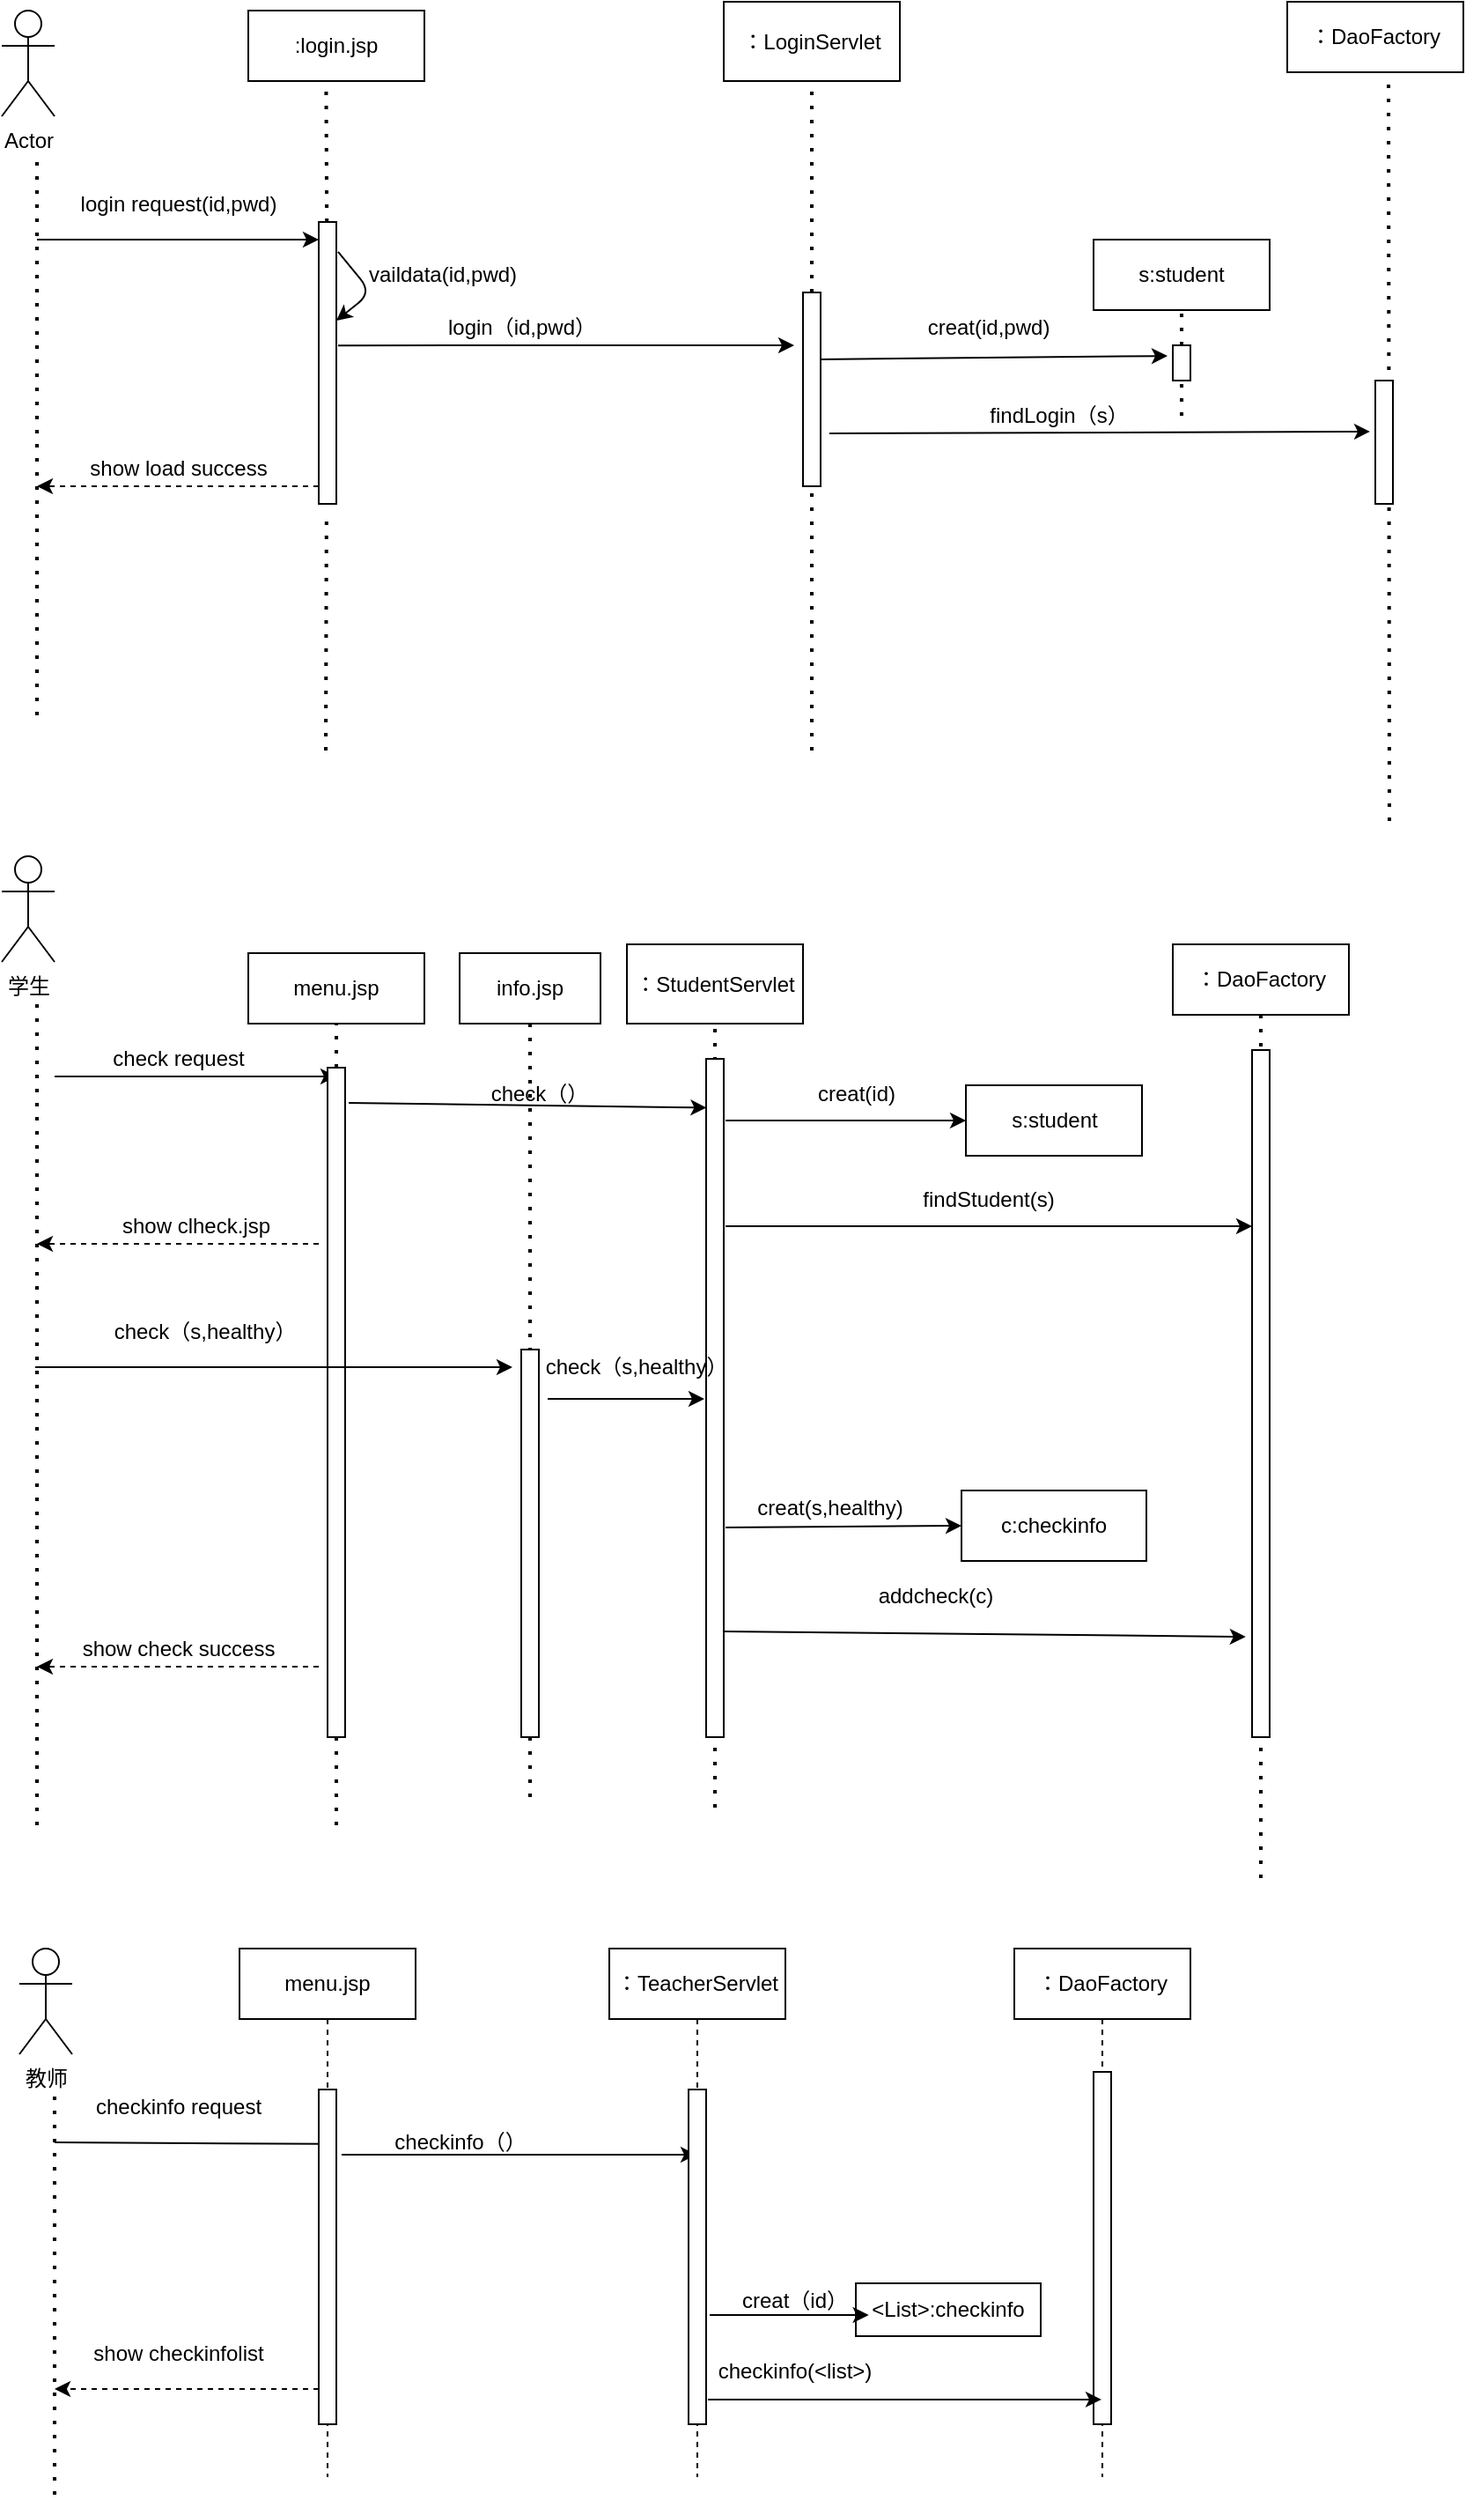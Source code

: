 <mxfile version="14.2.6" type="github">
  <diagram name="Page-1" id="9361dd3d-8414-5efd-6122-117bd74ce7a7">
    <mxGraphModel dx="1785" dy="693" grid="1" gridSize="10" guides="1" tooltips="1" connect="1" arrows="1" fold="1" page="0" pageScale="1.5" pageWidth="826" pageHeight="1169" background="#ffffff" math="0" shadow="0">
      <root>
        <mxCell id="0" />
        <mxCell id="1" parent="0" />
        <mxCell id="mQt6qqOViQYC4M6WfHK7-89" value="Actor" style="shape=umlActor;verticalLabelPosition=bottom;verticalAlign=top;html=1;outlineConnect=0;" parent="1" vertex="1">
          <mxGeometry x="-60" y="110" width="30" height="60" as="geometry" />
        </mxCell>
        <mxCell id="mQt6qqOViQYC4M6WfHK7-90" value=":login.jsp" style="rounded=0;whiteSpace=wrap;html=1;" parent="1" vertex="1">
          <mxGeometry x="80" y="110" width="100" height="40" as="geometry" />
        </mxCell>
        <mxCell id="mQt6qqOViQYC4M6WfHK7-91" value="：LoginServlet" style="rounded=0;whiteSpace=wrap;html=1;" parent="1" vertex="1">
          <mxGeometry x="350" y="105" width="100" height="45" as="geometry" />
        </mxCell>
        <mxCell id="mQt6qqOViQYC4M6WfHK7-93" value="：DaoFactory" style="rounded=0;whiteSpace=wrap;html=1;" parent="1" vertex="1">
          <mxGeometry x="670" y="105" width="100" height="40" as="geometry" />
        </mxCell>
        <mxCell id="mQt6qqOViQYC4M6WfHK7-94" value="" style="endArrow=none;dashed=1;html=1;dashPattern=1 3;strokeWidth=2;" parent="1" edge="1">
          <mxGeometry width="50" height="50" relative="1" as="geometry">
            <mxPoint x="-40" y="510" as="sourcePoint" />
            <mxPoint x="-40" y="190" as="targetPoint" />
          </mxGeometry>
        </mxCell>
        <mxCell id="mQt6qqOViQYC4M6WfHK7-96" value="" style="endArrow=none;dashed=1;html=1;dashPattern=1 3;strokeWidth=2;entryX=0.442;entryY=1.05;entryDx=0;entryDy=0;entryPerimeter=0;" parent="1" source="mQt6qqOViQYC4M6WfHK7-123" target="mQt6qqOViQYC4M6WfHK7-90" edge="1">
          <mxGeometry width="50" height="50" relative="1" as="geometry">
            <mxPoint x="120" y="790" as="sourcePoint" />
            <mxPoint x="520" y="390" as="targetPoint" />
          </mxGeometry>
        </mxCell>
        <mxCell id="mQt6qqOViQYC4M6WfHK7-97" value="" style="endArrow=none;dashed=1;html=1;dashPattern=1 3;strokeWidth=2;entryX=0.5;entryY=1;entryDx=0;entryDy=0;" parent="1" source="mQt6qqOViQYC4M6WfHK7-126" target="mQt6qqOViQYC4M6WfHK7-91" edge="1">
          <mxGeometry width="50" height="50" relative="1" as="geometry">
            <mxPoint x="400" y="790" as="sourcePoint" />
            <mxPoint x="520" y="390" as="targetPoint" />
          </mxGeometry>
        </mxCell>
        <mxCell id="mQt6qqOViQYC4M6WfHK7-99" value="" style="endArrow=none;dashed=1;html=1;dashPattern=1 3;strokeWidth=2;entryX=0.575;entryY=1.083;entryDx=0;entryDy=0;entryPerimeter=0;" parent="1" target="mQt6qqOViQYC4M6WfHK7-93" edge="1">
          <mxGeometry width="50" height="50" relative="1" as="geometry">
            <mxPoint x="728" y="570" as="sourcePoint" />
            <mxPoint x="520" y="390" as="targetPoint" />
          </mxGeometry>
        </mxCell>
        <mxCell id="mQt6qqOViQYC4M6WfHK7-100" value="" style="endArrow=classic;html=1;" parent="1" edge="1">
          <mxGeometry width="50" height="50" relative="1" as="geometry">
            <mxPoint x="-40" y="240" as="sourcePoint" />
            <mxPoint x="120" y="240" as="targetPoint" />
          </mxGeometry>
        </mxCell>
        <mxCell id="mQt6qqOViQYC4M6WfHK7-101" value="login request(id,pwd)" style="text;html=1;align=center;verticalAlign=middle;resizable=0;points=[];autosize=1;" parent="1" vertex="1">
          <mxGeometry x="-25" y="210" width="130" height="20" as="geometry" />
        </mxCell>
        <mxCell id="mQt6qqOViQYC4M6WfHK7-102" value="" style="endArrow=classic;html=1;entryX=1;entryY=0.35;entryDx=0;entryDy=0;entryPerimeter=0;exitX=1.1;exitY=0.106;exitDx=0;exitDy=0;exitPerimeter=0;" parent="1" source="mQt6qqOViQYC4M6WfHK7-123" target="mQt6qqOViQYC4M6WfHK7-123" edge="1">
          <mxGeometry width="50" height="50" relative="1" as="geometry">
            <mxPoint x="125" y="250" as="sourcePoint" />
            <mxPoint x="405" y="250" as="targetPoint" />
            <Array as="points">
              <mxPoint x="150" y="270" />
            </Array>
          </mxGeometry>
        </mxCell>
        <mxCell id="mQt6qqOViQYC4M6WfHK7-106" value="" style="endArrow=classic;html=1;exitX=0.9;exitY=0.345;exitDx=0;exitDy=0;exitPerimeter=0;entryX=0.2;entryY=0.178;entryDx=0;entryDy=0;entryPerimeter=0;" parent="1" source="mQt6qqOViQYC4M6WfHK7-126" edge="1">
          <mxGeometry width="50" height="50" relative="1" as="geometry">
            <mxPoint x="400" y="300" as="sourcePoint" />
            <mxPoint x="602" y="306.02" as="targetPoint" />
          </mxGeometry>
        </mxCell>
        <mxCell id="mQt6qqOViQYC4M6WfHK7-108" value="creat(id,pwd)" style="text;html=1;align=center;verticalAlign=middle;resizable=0;points=[];autosize=1;" parent="1" vertex="1">
          <mxGeometry x="460" y="280" width="80" height="20" as="geometry" />
        </mxCell>
        <mxCell id="mQt6qqOViQYC4M6WfHK7-110" value="" style="endArrow=classic;html=1;dashed=1;" parent="1" edge="1">
          <mxGeometry width="50" height="50" relative="1" as="geometry">
            <mxPoint x="120" y="380" as="sourcePoint" />
            <mxPoint x="-40" y="380" as="targetPoint" />
          </mxGeometry>
        </mxCell>
        <mxCell id="mQt6qqOViQYC4M6WfHK7-112" value="show load success" style="text;html=1;align=center;verticalAlign=middle;resizable=0;points=[];autosize=1;" parent="1" vertex="1">
          <mxGeometry x="-20" y="360" width="120" height="20" as="geometry" />
        </mxCell>
        <mxCell id="mQt6qqOViQYC4M6WfHK7-113" value="" style="endArrow=classic;html=1;" parent="1" edge="1">
          <mxGeometry width="50" height="50" relative="1" as="geometry">
            <mxPoint x="-30" y="715" as="sourcePoint" />
            <mxPoint x="130" y="715" as="targetPoint" />
          </mxGeometry>
        </mxCell>
        <mxCell id="mQt6qqOViQYC4M6WfHK7-114" value="check request" style="text;html=1;align=center;verticalAlign=middle;resizable=0;points=[];autosize=1;" parent="1" vertex="1">
          <mxGeometry x="-5" y="695" width="90" height="20" as="geometry" />
        </mxCell>
        <mxCell id="mQt6qqOViQYC4M6WfHK7-121" value="" style="endArrow=classic;html=1;dashed=1;" parent="1" edge="1">
          <mxGeometry width="50" height="50" relative="1" as="geometry">
            <mxPoint x="120" y="810" as="sourcePoint" />
            <mxPoint x="-40" y="810" as="targetPoint" />
          </mxGeometry>
        </mxCell>
        <mxCell id="mQt6qqOViQYC4M6WfHK7-122" value="show clheck.jsp" style="text;html=1;align=center;verticalAlign=middle;resizable=0;points=[];autosize=1;" parent="1" vertex="1">
          <mxGeometry y="790" width="100" height="20" as="geometry" />
        </mxCell>
        <mxCell id="mQt6qqOViQYC4M6WfHK7-123" value="" style="rounded=0;whiteSpace=wrap;html=1;" parent="1" vertex="1">
          <mxGeometry x="120" y="230" width="10" height="160" as="geometry" />
        </mxCell>
        <mxCell id="mQt6qqOViQYC4M6WfHK7-124" value="" style="endArrow=none;dashed=1;html=1;dashPattern=1 3;strokeWidth=2;entryX=0.442;entryY=1.05;entryDx=0;entryDy=0;entryPerimeter=0;" parent="1" target="mQt6qqOViQYC4M6WfHK7-123" edge="1">
          <mxGeometry width="50" height="50" relative="1" as="geometry">
            <mxPoint x="124" y="530" as="sourcePoint" />
            <mxPoint x="123.04" y="173" as="targetPoint" />
          </mxGeometry>
        </mxCell>
        <mxCell id="mQt6qqOViQYC4M6WfHK7-126" value="" style="rounded=0;whiteSpace=wrap;html=1;" parent="1" vertex="1">
          <mxGeometry x="395" y="270" width="10" height="110" as="geometry" />
        </mxCell>
        <mxCell id="mQt6qqOViQYC4M6WfHK7-127" value="" style="endArrow=none;dashed=1;html=1;dashPattern=1 3;strokeWidth=2;entryX=0.5;entryY=1;entryDx=0;entryDy=0;" parent="1" target="mQt6qqOViQYC4M6WfHK7-126" edge="1">
          <mxGeometry width="50" height="50" relative="1" as="geometry">
            <mxPoint x="400" y="530" as="sourcePoint" />
            <mxPoint x="400" y="155" as="targetPoint" />
          </mxGeometry>
        </mxCell>
        <mxCell id="sYo3G2CRYCBXgcYGtEB9-1" value="vaildata(id,pwd)" style="text;html=1;align=center;verticalAlign=middle;resizable=0;points=[];autosize=1;" parent="1" vertex="1">
          <mxGeometry x="140" y="250" width="100" height="20" as="geometry" />
        </mxCell>
        <mxCell id="6HNqLcnaXFWSWInVASZA-1" value="" style="endArrow=classic;html=1;exitX=1.1;exitY=0.438;exitDx=0;exitDy=0;exitPerimeter=0;" parent="1" source="mQt6qqOViQYC4M6WfHK7-123" edge="1">
          <mxGeometry width="50" height="50" relative="1" as="geometry">
            <mxPoint x="490" y="500" as="sourcePoint" />
            <mxPoint x="390" y="300" as="targetPoint" />
          </mxGeometry>
        </mxCell>
        <mxCell id="6HNqLcnaXFWSWInVASZA-2" value="login（id,pwd）" style="text;html=1;align=center;verticalAlign=middle;resizable=0;points=[];autosize=1;" parent="1" vertex="1">
          <mxGeometry x="185" y="280" width="100" height="20" as="geometry" />
        </mxCell>
        <mxCell id="6HNqLcnaXFWSWInVASZA-3" value="s:student" style="rounded=0;whiteSpace=wrap;html=1;" parent="1" vertex="1">
          <mxGeometry x="560" y="240" width="100" height="40" as="geometry" />
        </mxCell>
        <mxCell id="6HNqLcnaXFWSWInVASZA-10" value="" style="endArrow=none;dashed=1;html=1;dashPattern=1 3;strokeWidth=2;entryX=0.5;entryY=1;entryDx=0;entryDy=0;" parent="1" source="6HNqLcnaXFWSWInVASZA-11" target="6HNqLcnaXFWSWInVASZA-3" edge="1">
          <mxGeometry width="50" height="50" relative="1" as="geometry">
            <mxPoint x="770" y="330" as="sourcePoint" />
            <mxPoint x="780" y="300" as="targetPoint" />
          </mxGeometry>
        </mxCell>
        <mxCell id="6HNqLcnaXFWSWInVASZA-11" value="" style="rounded=0;whiteSpace=wrap;html=1;" parent="1" vertex="1">
          <mxGeometry x="605" y="300" width="10" height="20" as="geometry" />
        </mxCell>
        <mxCell id="6HNqLcnaXFWSWInVASZA-12" value="" style="endArrow=none;dashed=1;html=1;dashPattern=1 3;strokeWidth=2;entryX=0.5;entryY=1;entryDx=0;entryDy=0;" parent="1" target="6HNqLcnaXFWSWInVASZA-11" edge="1">
          <mxGeometry width="50" height="50" relative="1" as="geometry">
            <mxPoint x="610" y="340" as="sourcePoint" />
            <mxPoint x="770" y="290" as="targetPoint" />
          </mxGeometry>
        </mxCell>
        <mxCell id="JgbQFsIiQovVRDPR55BB-2" value="" style="endArrow=classic;html=1;entryX=0.021;entryY=0.072;entryDx=0;entryDy=0;entryPerimeter=0;" parent="1" target="Tq5dx7JwfgjTI1OsQHN2-11" edge="1">
          <mxGeometry width="50" height="50" relative="1" as="geometry">
            <mxPoint x="137" y="730" as="sourcePoint" />
            <mxPoint x="345" y="757" as="targetPoint" />
          </mxGeometry>
        </mxCell>
        <mxCell id="JgbQFsIiQovVRDPR55BB-3" value="check（）" style="text;html=1;align=center;verticalAlign=middle;resizable=0;points=[];autosize=1;" parent="1" vertex="1">
          <mxGeometry x="210" y="715" width="70" height="20" as="geometry" />
        </mxCell>
        <mxCell id="JgbQFsIiQovVRDPR55BB-11" value="menu.jsp" style="rounded=0;whiteSpace=wrap;html=1;" parent="1" vertex="1">
          <mxGeometry x="80" y="645" width="100" height="40" as="geometry" />
        </mxCell>
        <mxCell id="JgbQFsIiQovVRDPR55BB-12" value="：StudentServlet" style="rounded=0;whiteSpace=wrap;html=1;" parent="1" vertex="1">
          <mxGeometry x="295" y="640" width="100" height="45" as="geometry" />
        </mxCell>
        <mxCell id="JgbQFsIiQovVRDPR55BB-13" value="：DaoFactory" style="rounded=0;whiteSpace=wrap;html=1;" parent="1" vertex="1">
          <mxGeometry x="605" y="640" width="100" height="40" as="geometry" />
        </mxCell>
        <mxCell id="Tq5dx7JwfgjTI1OsQHN2-4" value="findLogin（s）" style="text;html=1;align=center;verticalAlign=middle;resizable=0;points=[];autosize=1;" parent="1" vertex="1">
          <mxGeometry x="495" y="330" width="90" height="20" as="geometry" />
        </mxCell>
        <mxCell id="Tq5dx7JwfgjTI1OsQHN2-5" value="学生" style="shape=umlActor;verticalLabelPosition=bottom;verticalAlign=top;html=1;outlineConnect=0;" parent="1" vertex="1">
          <mxGeometry x="-60" y="590" width="30" height="60" as="geometry" />
        </mxCell>
        <mxCell id="Tq5dx7JwfgjTI1OsQHN2-6" value="" style="endArrow=none;dashed=1;html=1;dashPattern=1 3;strokeWidth=2;" parent="1" edge="1">
          <mxGeometry width="50" height="50" relative="1" as="geometry">
            <mxPoint x="-40" y="1140" as="sourcePoint" />
            <mxPoint x="-40" y="670" as="targetPoint" />
          </mxGeometry>
        </mxCell>
        <mxCell id="Tq5dx7JwfgjTI1OsQHN2-7" value="" style="endArrow=none;dashed=1;html=1;dashPattern=1 3;strokeWidth=2;entryX=0.5;entryY=1;entryDx=0;entryDy=0;" parent="1" source="mQt6qqOViQYC4M6WfHK7-130" target="JgbQFsIiQovVRDPR55BB-11" edge="1">
          <mxGeometry width="50" height="50" relative="1" as="geometry">
            <mxPoint x="130" y="1140" as="sourcePoint" />
            <mxPoint x="610" y="770" as="targetPoint" />
          </mxGeometry>
        </mxCell>
        <mxCell id="mQt6qqOViQYC4M6WfHK7-130" value="" style="rounded=0;whiteSpace=wrap;html=1;" parent="1" vertex="1">
          <mxGeometry x="125" y="710" width="10" height="380" as="geometry" />
        </mxCell>
        <mxCell id="Tq5dx7JwfgjTI1OsQHN2-8" value="" style="endArrow=none;dashed=1;html=1;dashPattern=1 3;strokeWidth=2;entryX=0.5;entryY=1;entryDx=0;entryDy=0;" parent="1" target="mQt6qqOViQYC4M6WfHK7-130" edge="1">
          <mxGeometry width="50" height="50" relative="1" as="geometry">
            <mxPoint x="130" y="1140" as="sourcePoint" />
            <mxPoint x="130" y="685" as="targetPoint" />
          </mxGeometry>
        </mxCell>
        <mxCell id="Tq5dx7JwfgjTI1OsQHN2-10" value="" style="endArrow=none;dashed=1;html=1;dashPattern=1 3;strokeWidth=2;entryX=0.5;entryY=1;entryDx=0;entryDy=0;" parent="1" target="JgbQFsIiQovVRDPR55BB-12" edge="1">
          <mxGeometry width="50" height="50" relative="1" as="geometry">
            <mxPoint x="345" y="1130" as="sourcePoint" />
            <mxPoint x="610" y="760" as="targetPoint" />
            <Array as="points" />
          </mxGeometry>
        </mxCell>
        <mxCell id="Tq5dx7JwfgjTI1OsQHN2-11" value="" style="rounded=0;whiteSpace=wrap;html=1;" parent="1" vertex="1">
          <mxGeometry x="340" y="705" width="10" height="385" as="geometry" />
        </mxCell>
        <mxCell id="Tq5dx7JwfgjTI1OsQHN2-12" value="" style="endArrow=classic;html=1;" parent="1" edge="1">
          <mxGeometry width="50" height="50" relative="1" as="geometry">
            <mxPoint x="-41" y="880" as="sourcePoint" />
            <mxPoint x="230" y="880" as="targetPoint" />
          </mxGeometry>
        </mxCell>
        <mxCell id="Tq5dx7JwfgjTI1OsQHN2-13" value="check（s,healthy）" style="text;html=1;align=center;verticalAlign=middle;resizable=0;points=[];autosize=1;" parent="1" vertex="1">
          <mxGeometry x="-5" y="850" width="120" height="20" as="geometry" />
        </mxCell>
        <mxCell id="Tq5dx7JwfgjTI1OsQHN2-16" value="" style="endArrow=classic;html=1;" parent="1" edge="1">
          <mxGeometry width="50" height="50" relative="1" as="geometry">
            <mxPoint x="250" y="898" as="sourcePoint" />
            <mxPoint x="339" y="898" as="targetPoint" />
          </mxGeometry>
        </mxCell>
        <mxCell id="Tq5dx7JwfgjTI1OsQHN2-17" value="check（s,healthy）" style="text;html=1;align=center;verticalAlign=middle;resizable=0;points=[];autosize=1;" parent="1" vertex="1">
          <mxGeometry x="240" y="870" width="120" height="20" as="geometry" />
        </mxCell>
        <mxCell id="Tq5dx7JwfgjTI1OsQHN2-18" value="" style="rounded=0;whiteSpace=wrap;html=1;" parent="1" vertex="1">
          <mxGeometry x="720" y="320" width="10" height="70" as="geometry" />
        </mxCell>
        <mxCell id="Tq5dx7JwfgjTI1OsQHN2-20" value="" style="endArrow=classic;html=1;entryX=-0.3;entryY=0.414;entryDx=0;entryDy=0;entryPerimeter=0;" parent="1" target="Tq5dx7JwfgjTI1OsQHN2-18" edge="1">
          <mxGeometry width="50" height="50" relative="1" as="geometry">
            <mxPoint x="410" y="350" as="sourcePoint" />
            <mxPoint x="580" y="380" as="targetPoint" />
          </mxGeometry>
        </mxCell>
        <mxCell id="Tq5dx7JwfgjTI1OsQHN2-22" value="creat(id)" style="text;html=1;align=center;verticalAlign=middle;resizable=0;points=[];autosize=1;" parent="1" vertex="1">
          <mxGeometry x="395" y="715" width="60" height="20" as="geometry" />
        </mxCell>
        <mxCell id="Tq5dx7JwfgjTI1OsQHN2-23" value="s:student" style="rounded=0;whiteSpace=wrap;html=1;" parent="1" vertex="1">
          <mxGeometry x="487.5" y="720" width="100" height="40" as="geometry" />
        </mxCell>
        <mxCell id="Tq5dx7JwfgjTI1OsQHN2-26" value="" style="endArrow=classic;html=1;entryX=0;entryY=0.5;entryDx=0;entryDy=0;" parent="1" target="Tq5dx7JwfgjTI1OsQHN2-23" edge="1">
          <mxGeometry width="50" height="50" relative="1" as="geometry">
            <mxPoint x="351" y="740" as="sourcePoint" />
            <mxPoint x="530" y="768" as="targetPoint" />
          </mxGeometry>
        </mxCell>
        <mxCell id="Tq5dx7JwfgjTI1OsQHN2-28" value="" style="endArrow=classic;html=1;" parent="1" edge="1">
          <mxGeometry width="50" height="50" relative="1" as="geometry">
            <mxPoint x="351" y="800" as="sourcePoint" />
            <mxPoint x="650" y="800" as="targetPoint" />
          </mxGeometry>
        </mxCell>
        <mxCell id="Tq5dx7JwfgjTI1OsQHN2-29" value="" style="endArrow=none;dashed=1;html=1;dashPattern=1 3;strokeWidth=2;entryX=0.5;entryY=1;entryDx=0;entryDy=0;" parent="1" target="JgbQFsIiQovVRDPR55BB-13" edge="1">
          <mxGeometry width="50" height="50" relative="1" as="geometry">
            <mxPoint x="655" y="1170" as="sourcePoint" />
            <mxPoint x="640" y="830" as="targetPoint" />
          </mxGeometry>
        </mxCell>
        <mxCell id="Tq5dx7JwfgjTI1OsQHN2-30" value="" style="rounded=0;whiteSpace=wrap;html=1;" parent="1" vertex="1">
          <mxGeometry x="650" y="700" width="10" height="390" as="geometry" />
        </mxCell>
        <mxCell id="Tq5dx7JwfgjTI1OsQHN2-31" value="findStudent(s)" style="text;html=1;align=center;verticalAlign=middle;resizable=0;points=[];autosize=1;" parent="1" vertex="1">
          <mxGeometry x="455" y="775" width="90" height="20" as="geometry" />
        </mxCell>
        <mxCell id="Tq5dx7JwfgjTI1OsQHN2-33" value="" style="endArrow=classic;html=1;exitX=1.1;exitY=0.691;exitDx=0;exitDy=0;exitPerimeter=0;entryX=0;entryY=0.5;entryDx=0;entryDy=0;" parent="1" source="Tq5dx7JwfgjTI1OsQHN2-11" edge="1">
          <mxGeometry width="50" height="50" relative="1" as="geometry">
            <mxPoint x="590" y="910" as="sourcePoint" />
            <mxPoint x="485" y="970" as="targetPoint" />
          </mxGeometry>
        </mxCell>
        <mxCell id="Tq5dx7JwfgjTI1OsQHN2-34" value="c:checkinfo" style="rounded=0;whiteSpace=wrap;html=1;" parent="1" vertex="1">
          <mxGeometry x="485" y="950" width="105" height="40" as="geometry" />
        </mxCell>
        <mxCell id="Tq5dx7JwfgjTI1OsQHN2-35" value="creat(s,healthy)" style="text;html=1;align=center;verticalAlign=middle;resizable=0;points=[];autosize=1;" parent="1" vertex="1">
          <mxGeometry x="360" y="950" width="100" height="20" as="geometry" />
        </mxCell>
        <mxCell id="Tq5dx7JwfgjTI1OsQHN2-36" value="" style="endArrow=classic;html=1;exitX=1;exitY=0.844;exitDx=0;exitDy=0;exitPerimeter=0;entryX=-0.359;entryY=0.854;entryDx=0;entryDy=0;entryPerimeter=0;" parent="1" source="Tq5dx7JwfgjTI1OsQHN2-11" target="Tq5dx7JwfgjTI1OsQHN2-30" edge="1">
          <mxGeometry width="50" height="50" relative="1" as="geometry">
            <mxPoint x="590" y="810" as="sourcePoint" />
            <mxPoint x="640" y="760" as="targetPoint" />
          </mxGeometry>
        </mxCell>
        <mxCell id="Tq5dx7JwfgjTI1OsQHN2-37" value="addcheck(c)" style="text;html=1;align=center;verticalAlign=middle;resizable=0;points=[];autosize=1;" parent="1" vertex="1">
          <mxGeometry x="430" y="1000" width="80" height="20" as="geometry" />
        </mxCell>
        <mxCell id="Tq5dx7JwfgjTI1OsQHN2-41" value="" style="endArrow=classic;html=1;dashed=1;" parent="1" edge="1">
          <mxGeometry width="50" height="50" relative="1" as="geometry">
            <mxPoint x="120" y="1050" as="sourcePoint" />
            <mxPoint x="-40" y="1050" as="targetPoint" />
          </mxGeometry>
        </mxCell>
        <mxCell id="Tq5dx7JwfgjTI1OsQHN2-42" value="show check success" style="text;html=1;align=center;verticalAlign=middle;resizable=0;points=[];autosize=1;" parent="1" vertex="1">
          <mxGeometry x="-20" y="1030" width="120" height="20" as="geometry" />
        </mxCell>
        <mxCell id="Tq5dx7JwfgjTI1OsQHN2-43" value="教师" style="shape=umlActor;verticalLabelPosition=bottom;verticalAlign=top;html=1;outlineConnect=0;" parent="1" vertex="1">
          <mxGeometry x="-50" y="1210" width="30" height="60" as="geometry" />
        </mxCell>
        <mxCell id="Tq5dx7JwfgjTI1OsQHN2-44" value="" style="endArrow=none;dashed=1;html=1;dashPattern=1 3;strokeWidth=2;" parent="1" edge="1">
          <mxGeometry width="50" height="50" relative="1" as="geometry">
            <mxPoint x="-30" y="1520" as="sourcePoint" />
            <mxPoint x="-30" y="1290" as="targetPoint" />
          </mxGeometry>
        </mxCell>
        <mxCell id="Tq5dx7JwfgjTI1OsQHN2-45" value="menu.jsp" style="shape=umlLifeline;perimeter=lifelinePerimeter;whiteSpace=wrap;html=1;container=1;collapsible=0;recursiveResize=0;outlineConnect=0;" parent="1" vertex="1">
          <mxGeometry x="75" y="1210" width="100" height="300" as="geometry" />
        </mxCell>
        <mxCell id="Tq5dx7JwfgjTI1OsQHN2-46" value="：TeacherServlet" style="shape=umlLifeline;perimeter=lifelinePerimeter;whiteSpace=wrap;html=1;container=1;collapsible=0;recursiveResize=0;outlineConnect=0;" parent="1" vertex="1">
          <mxGeometry x="285" y="1210" width="100" height="300" as="geometry" />
        </mxCell>
        <mxCell id="Tq5dx7JwfgjTI1OsQHN2-47" value="：DaoFactory" style="shape=umlLifeline;perimeter=lifelinePerimeter;whiteSpace=wrap;html=1;container=1;collapsible=0;recursiveResize=0;outlineConnect=0;" parent="1" vertex="1">
          <mxGeometry x="515" y="1210" width="100" height="300" as="geometry" />
        </mxCell>
        <mxCell id="Tq5dx7JwfgjTI1OsQHN2-57" value="" style="rounded=0;whiteSpace=wrap;html=1;" parent="Tq5dx7JwfgjTI1OsQHN2-47" vertex="1">
          <mxGeometry x="45" y="70" width="10" height="200" as="geometry" />
        </mxCell>
        <mxCell id="Tq5dx7JwfgjTI1OsQHN2-48" value="" style="endArrow=classic;html=1;entryX=1;entryY=0.163;entryDx=0;entryDy=0;entryPerimeter=0;" parent="1" target="Tq5dx7JwfgjTI1OsQHN2-49" edge="1">
          <mxGeometry width="50" height="50" relative="1" as="geometry">
            <mxPoint x="-30" y="1320" as="sourcePoint" />
            <mxPoint x="60" y="1390" as="targetPoint" />
          </mxGeometry>
        </mxCell>
        <mxCell id="Tq5dx7JwfgjTI1OsQHN2-49" value="" style="rounded=0;whiteSpace=wrap;html=1;" parent="1" vertex="1">
          <mxGeometry x="120" y="1290" width="10" height="190" as="geometry" />
        </mxCell>
        <mxCell id="Tq5dx7JwfgjTI1OsQHN2-50" value="checkinfo request" style="text;html=1;align=center;verticalAlign=middle;resizable=0;points=[];autosize=1;" parent="1" vertex="1">
          <mxGeometry x="-15" y="1290" width="110" height="20" as="geometry" />
        </mxCell>
        <mxCell id="Tq5dx7JwfgjTI1OsQHN2-51" value="" style="endArrow=classic;html=1;exitX=1.3;exitY=0.195;exitDx=0;exitDy=0;exitPerimeter=0;" parent="1" source="Tq5dx7JwfgjTI1OsQHN2-49" target="Tq5dx7JwfgjTI1OsQHN2-46" edge="1">
          <mxGeometry width="50" height="50" relative="1" as="geometry">
            <mxPoint x="590" y="1330" as="sourcePoint" />
            <mxPoint x="640" y="1280" as="targetPoint" />
          </mxGeometry>
        </mxCell>
        <mxCell id="Tq5dx7JwfgjTI1OsQHN2-52" value="" style="rounded=0;whiteSpace=wrap;html=1;" parent="1" vertex="1">
          <mxGeometry x="330" y="1290" width="10" height="190" as="geometry" />
        </mxCell>
        <mxCell id="Tq5dx7JwfgjTI1OsQHN2-53" value="checkinfo（）" style="text;html=1;align=center;verticalAlign=middle;resizable=0;points=[];autosize=1;" parent="1" vertex="1">
          <mxGeometry x="155" y="1310" width="90" height="20" as="geometry" />
        </mxCell>
        <mxCell id="Tq5dx7JwfgjTI1OsQHN2-58" value="&amp;lt;List&amp;gt;:checkinfo" style="rounded=0;whiteSpace=wrap;html=1;" parent="1" vertex="1">
          <mxGeometry x="425" y="1400" width="105" height="30" as="geometry" />
        </mxCell>
        <mxCell id="Tq5dx7JwfgjTI1OsQHN2-59" value="creat（id）" style="text;html=1;align=center;verticalAlign=middle;resizable=0;points=[];autosize=1;" parent="1" vertex="1">
          <mxGeometry x="350" y="1400" width="80" height="20" as="geometry" />
        </mxCell>
        <mxCell id="Tq5dx7JwfgjTI1OsQHN2-60" value="" style="endArrow=classic;html=1;exitX=1.2;exitY=0.674;exitDx=0;exitDy=0;exitPerimeter=0;entryX=1.029;entryY=0.9;entryDx=0;entryDy=0;entryPerimeter=0;" parent="1" source="Tq5dx7JwfgjTI1OsQHN2-52" target="Tq5dx7JwfgjTI1OsQHN2-59" edge="1">
          <mxGeometry width="50" height="50" relative="1" as="geometry">
            <mxPoint x="335" y="1395" as="sourcePoint" />
            <mxPoint x="440" y="1423" as="targetPoint" />
          </mxGeometry>
        </mxCell>
        <mxCell id="Tq5dx7JwfgjTI1OsQHN2-61" value="" style="endArrow=classic;html=1;exitX=1.1;exitY=0.926;exitDx=0;exitDy=0;exitPerimeter=0;" parent="1" source="Tq5dx7JwfgjTI1OsQHN2-52" target="Tq5dx7JwfgjTI1OsQHN2-47" edge="1">
          <mxGeometry width="50" height="50" relative="1" as="geometry">
            <mxPoint x="590" y="1230" as="sourcePoint" />
            <mxPoint x="640" y="1180" as="targetPoint" />
          </mxGeometry>
        </mxCell>
        <mxCell id="Tq5dx7JwfgjTI1OsQHN2-62" value="checkinfo(&amp;lt;list&amp;gt;)" style="text;html=1;align=center;verticalAlign=middle;resizable=0;points=[];autosize=1;" parent="1" vertex="1">
          <mxGeometry x="340" y="1440" width="100" height="20" as="geometry" />
        </mxCell>
        <mxCell id="Tq5dx7JwfgjTI1OsQHN2-63" value="" style="endArrow=classic;html=1;dashed=1;" parent="1" edge="1">
          <mxGeometry width="50" height="50" relative="1" as="geometry">
            <mxPoint x="120" y="1460" as="sourcePoint" />
            <mxPoint x="-30" y="1460" as="targetPoint" />
          </mxGeometry>
        </mxCell>
        <mxCell id="Tq5dx7JwfgjTI1OsQHN2-64" value="show checkinfolist" style="text;html=1;align=center;verticalAlign=middle;resizable=0;points=[];autosize=1;" parent="1" vertex="1">
          <mxGeometry x="-15" y="1430" width="110" height="20" as="geometry" />
        </mxCell>
        <mxCell id="8eZYomh5ILZ3pRBhPKSv-4" value="info.jsp" style="rounded=0;whiteSpace=wrap;html=1;" parent="1" vertex="1">
          <mxGeometry x="200" y="645" width="80" height="40" as="geometry" />
        </mxCell>
        <mxCell id="8eZYomh5ILZ3pRBhPKSv-5" value="" style="endArrow=none;dashed=1;html=1;dashPattern=1 3;strokeWidth=2;exitX=0.5;exitY=1;exitDx=0;exitDy=0;" parent="1" source="8eZYomh5ILZ3pRBhPKSv-8" edge="1">
          <mxGeometry width="50" height="50" relative="1" as="geometry">
            <mxPoint x="240" y="1110" as="sourcePoint" />
            <mxPoint x="240" y="1125.0" as="targetPoint" />
          </mxGeometry>
        </mxCell>
        <mxCell id="8eZYomh5ILZ3pRBhPKSv-8" value="" style="rounded=0;whiteSpace=wrap;html=1;" parent="1" vertex="1">
          <mxGeometry x="235" y="870" width="10" height="220" as="geometry" />
        </mxCell>
        <mxCell id="8eZYomh5ILZ3pRBhPKSv-9" value="" style="endArrow=none;dashed=1;html=1;dashPattern=1 3;strokeWidth=2;exitX=0.5;exitY=1;exitDx=0;exitDy=0;" parent="1" source="8eZYomh5ILZ3pRBhPKSv-4" target="8eZYomh5ILZ3pRBhPKSv-8" edge="1">
          <mxGeometry width="50" height="50" relative="1" as="geometry">
            <mxPoint x="240" y="685" as="sourcePoint" />
            <mxPoint x="240" y="1125.0" as="targetPoint" />
          </mxGeometry>
        </mxCell>
      </root>
    </mxGraphModel>
  </diagram>
</mxfile>
